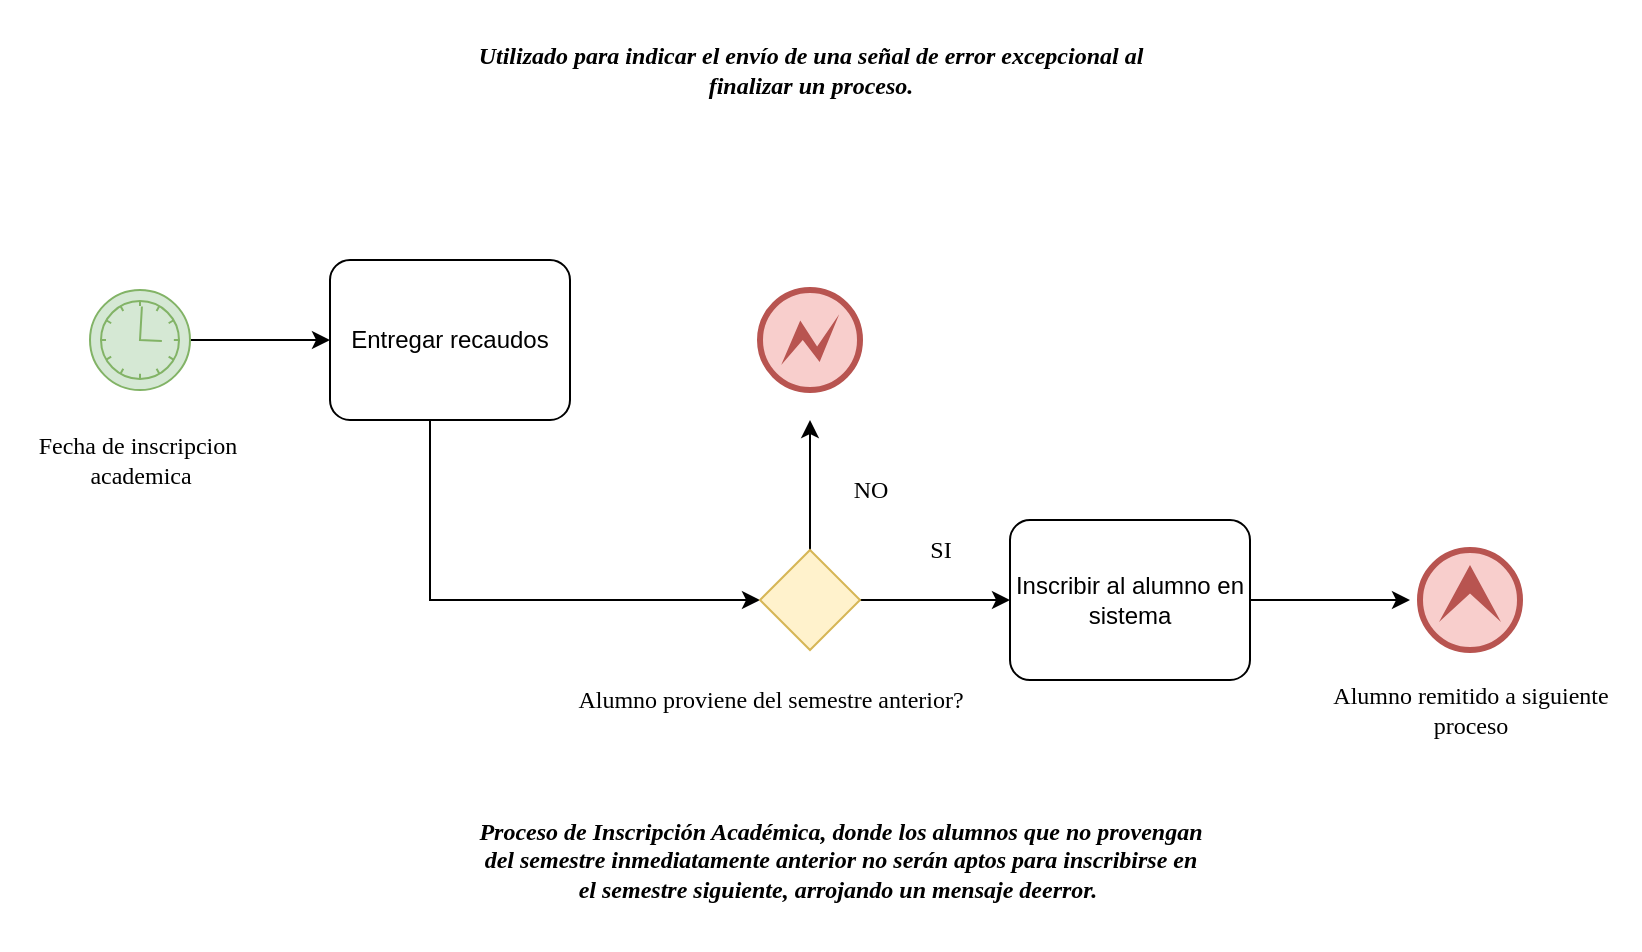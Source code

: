 <mxfile version="20.3.0" type="device"><diagram id="2zEcpBMTQg7aLv2WQsfc" name="Página-1"><mxGraphModel dx="1021" dy="651" grid="1" gridSize="10" guides="1" tooltips="1" connect="1" arrows="1" fold="1" page="1" pageScale="1" pageWidth="1169" pageHeight="827" math="0" shadow="0"><root><mxCell id="0"/><mxCell id="1" parent="0"/><mxCell id="ZBbnLHUIyTQLxYjVdT0a-2" value="&lt;h4&gt;&lt;i&gt;&lt;font face=&quot;Georgia&quot;&gt;Utilizado para indicar el envío de una señal de error excepcional al&lt;br&gt;finalizar un proceso.&lt;/font&gt;&lt;/i&gt;&lt;br&gt;&lt;/h4&gt;" style="text;html=1;align=center;verticalAlign=middle;resizable=0;points=[];autosize=1;strokeColor=none;fillColor=none;" vertex="1" parent="1"><mxGeometry x="250" y="45" width="440" height="70" as="geometry"/></mxCell><mxCell id="2G28ph015y-KWoTbm6aI-32" style="edgeStyle=orthogonalEdgeStyle;rounded=0;orthogonalLoop=1;jettySize=auto;html=1;entryX=0;entryY=0.5;entryDx=0;entryDy=0;entryPerimeter=0;fontFamily=Georgia;" edge="1" parent="1" source="ZBbnLHUIyTQLxYjVdT0a-3" target="2G28ph015y-KWoTbm6aI-24"><mxGeometry relative="1" as="geometry"><Array as="points"><mxPoint x="280" y="345"/></Array></mxGeometry></mxCell><mxCell id="ZBbnLHUIyTQLxYjVdT0a-3" value="Entregar recaudos" style="points=[[0.25,0,0],[0.5,0,0],[0.75,0,0],[1,0.25,0],[1,0.5,0],[1,0.75,0],[0.75,1,0],[0.5,1,0],[0.25,1,0],[0,0.75,0],[0,0.5,0],[0,0.25,0]];shape=mxgraph.bpmn.task;whiteSpace=wrap;rectStyle=rounded;size=10;taskMarker=abstract;" vertex="1" parent="1"><mxGeometry x="230" y="175" width="120" height="80" as="geometry"/></mxCell><mxCell id="ZBbnLHUIyTQLxYjVdT0a-14" value="&lt;h4&gt;&lt;i&gt;&lt;font face=&quot;Georgia&quot;&gt;Proceso de Inscripción Académica, donde los alumnos que no provengan&lt;br&gt;del semestre inmediatamente anterior no serán aptos para inscribirse en&lt;br&gt;el semestre siguiente, arrojando un mensaje deerror.&amp;nbsp;&lt;/font&gt;&lt;/i&gt;&lt;br&gt;&lt;/h4&gt;" style="text;html=1;align=center;verticalAlign=middle;resizable=0;points=[];autosize=1;strokeColor=none;fillColor=none;" vertex="1" parent="1"><mxGeometry x="245" y="430" width="480" height="90" as="geometry"/></mxCell><mxCell id="2G28ph015y-KWoTbm6aI-20" value="Fecha de inscripcion&amp;nbsp;&lt;br&gt;academica" style="text;html=1;align=center;verticalAlign=middle;resizable=0;points=[];autosize=1;strokeColor=none;fillColor=none;fontFamily=Georgia;" vertex="1" parent="1"><mxGeometry x="65" y="255" width="140" height="40" as="geometry"/></mxCell><mxCell id="2G28ph015y-KWoTbm6aI-22" value="" style="edgeStyle=orthogonalEdgeStyle;rounded=0;orthogonalLoop=1;jettySize=auto;html=1;fontFamily=Georgia;" edge="1" parent="1" source="2G28ph015y-KWoTbm6aI-21" target="ZBbnLHUIyTQLxYjVdT0a-3"><mxGeometry relative="1" as="geometry"/></mxCell><mxCell id="2G28ph015y-KWoTbm6aI-21" value="" style="points=[[0.145,0.145,0],[0.5,0,0],[0.855,0.145,0],[1,0.5,0],[0.855,0.855,0],[0.5,1,0],[0.145,0.855,0],[0,0.5,0]];shape=mxgraph.bpmn.event;html=1;verticalLabelPosition=bottom;labelBackgroundColor=#ffffff;verticalAlign=top;align=center;perimeter=ellipsePerimeter;outlineConnect=0;aspect=fixed;outline=standard;symbol=timer;fontFamily=Georgia;fillColor=#d5e8d4;strokeColor=#82b366;" vertex="1" parent="1"><mxGeometry x="110" y="190" width="50" height="50" as="geometry"/></mxCell><mxCell id="2G28ph015y-KWoTbm6aI-25" value="" style="edgeStyle=orthogonalEdgeStyle;rounded=0;orthogonalLoop=1;jettySize=auto;html=1;fontFamily=Georgia;" edge="1" parent="1" source="2G28ph015y-KWoTbm6aI-24"><mxGeometry relative="1" as="geometry"><mxPoint x="470" y="255" as="targetPoint"/></mxGeometry></mxCell><mxCell id="2G28ph015y-KWoTbm6aI-29" value="" style="edgeStyle=orthogonalEdgeStyle;rounded=0;orthogonalLoop=1;jettySize=auto;html=1;fontFamily=Georgia;" edge="1" parent="1" source="2G28ph015y-KWoTbm6aI-24" target="2G28ph015y-KWoTbm6aI-26"><mxGeometry relative="1" as="geometry"/></mxCell><mxCell id="2G28ph015y-KWoTbm6aI-24" value="" style="points=[[0.25,0.25,0],[0.5,0,0],[0.75,0.25,0],[1,0.5,0],[0.75,0.75,0],[0.5,1,0],[0.25,0.75,0],[0,0.5,0]];shape=mxgraph.bpmn.gateway2;html=1;verticalLabelPosition=bottom;labelBackgroundColor=#ffffff;verticalAlign=top;align=center;perimeter=rhombusPerimeter;outlineConnect=0;outline=none;symbol=none;fontFamily=Georgia;fillColor=#fff2cc;strokeColor=#d6b656;" vertex="1" parent="1"><mxGeometry x="445" y="320" width="50" height="50" as="geometry"/></mxCell><mxCell id="2G28ph015y-KWoTbm6aI-27" value="" style="edgeStyle=orthogonalEdgeStyle;rounded=0;orthogonalLoop=1;jettySize=auto;html=1;fontFamily=Georgia;" edge="1" parent="1" source="2G28ph015y-KWoTbm6aI-26"><mxGeometry relative="1" as="geometry"><mxPoint x="770" y="345" as="targetPoint"/></mxGeometry></mxCell><mxCell id="2G28ph015y-KWoTbm6aI-26" value="Inscribir al alumno en sistema" style="points=[[0.25,0,0],[0.5,0,0],[0.75,0,0],[1,0.25,0],[1,0.5,0],[1,0.75,0],[0.75,1,0],[0.5,1,0],[0.25,1,0],[0,0.75,0],[0,0.5,0],[0,0.25,0]];shape=mxgraph.bpmn.task;whiteSpace=wrap;rectStyle=rounded;size=10;taskMarker=abstract;" vertex="1" parent="1"><mxGeometry x="570" y="305" width="120" height="80" as="geometry"/></mxCell><mxCell id="2G28ph015y-KWoTbm6aI-28" value="Alumno remitido a siguiente&lt;br&gt;proceso" style="text;html=1;align=center;verticalAlign=middle;resizable=0;points=[];autosize=1;strokeColor=none;fillColor=none;fontFamily=Georgia;" vertex="1" parent="1"><mxGeometry x="715" y="380" width="170" height="40" as="geometry"/></mxCell><mxCell id="2G28ph015y-KWoTbm6aI-30" value="SI" style="text;html=1;align=center;verticalAlign=middle;resizable=0;points=[];autosize=1;strokeColor=none;fillColor=none;fontFamily=Georgia;" vertex="1" parent="1"><mxGeometry x="520" y="305" width="30" height="30" as="geometry"/></mxCell><mxCell id="2G28ph015y-KWoTbm6aI-31" value="NO" style="text;html=1;align=center;verticalAlign=middle;resizable=0;points=[];autosize=1;strokeColor=none;fillColor=none;fontFamily=Georgia;" vertex="1" parent="1"><mxGeometry x="480" y="275" width="40" height="30" as="geometry"/></mxCell><mxCell id="2G28ph015y-KWoTbm6aI-33" value="Alumno proviene del semestre anterior?" style="text;html=1;align=center;verticalAlign=middle;resizable=0;points=[];autosize=1;strokeColor=none;fillColor=none;fontFamily=Georgia;" vertex="1" parent="1"><mxGeometry x="330" y="380" width="240" height="30" as="geometry"/></mxCell><mxCell id="2G28ph015y-KWoTbm6aI-35" value="" style="points=[[0.145,0.145,0],[0.5,0,0],[0.855,0.145,0],[1,0.5,0],[0.855,0.855,0],[0.5,1,0],[0.145,0.855,0],[0,0.5,0]];shape=mxgraph.bpmn.event;html=1;verticalLabelPosition=bottom;labelBackgroundColor=#ffffff;verticalAlign=top;align=center;perimeter=ellipsePerimeter;outlineConnect=0;aspect=fixed;outline=end;symbol=escalation;fontFamily=Georgia;fillColor=#f8cecc;strokeColor=#b85450;" vertex="1" parent="1"><mxGeometry x="775" y="320" width="50" height="50" as="geometry"/></mxCell><mxCell id="2G28ph015y-KWoTbm6aI-36" value="" style="points=[[0.145,0.145,0],[0.5,0,0],[0.855,0.145,0],[1,0.5,0],[0.855,0.855,0],[0.5,1,0],[0.145,0.855,0],[0,0.5,0]];shape=mxgraph.bpmn.event;html=1;verticalLabelPosition=bottom;labelBackgroundColor=#ffffff;verticalAlign=top;align=center;perimeter=ellipsePerimeter;outlineConnect=0;aspect=fixed;outline=end;symbol=error;fontFamily=Georgia;fillColor=#f8cecc;strokeColor=#b85450;" vertex="1" parent="1"><mxGeometry x="445" y="190" width="50" height="50" as="geometry"/></mxCell></root></mxGraphModel></diagram></mxfile>